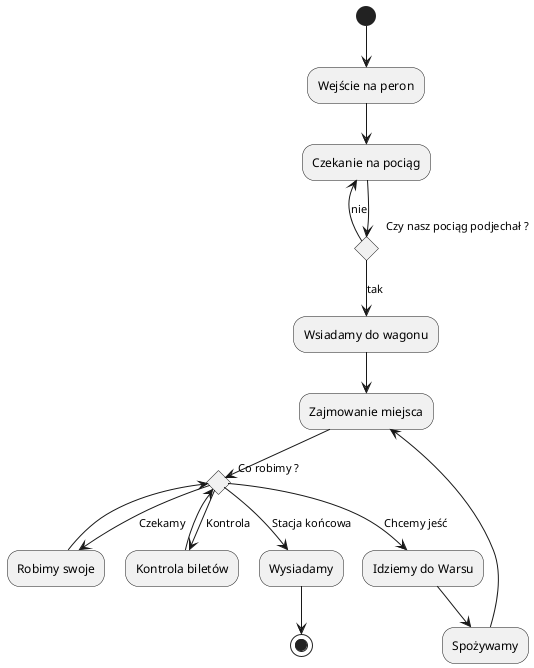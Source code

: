 @startuml

(*) --> "Wejście na peron"
--> "Czekanie na pociąg" as Czekanie
if "Czy nasz pociąg podjechał ?" then 
--> [tak] "Wsiadamy do wagonu" as Wsiadanie
else
-left-> [nie] Czekanie
endif
'Można (wpadało by) dodać pasażerów 
'z niepełnosprawnościami
Wsiadanie --> "Zajmowanie miejsca" as Siadamy
if "Co robimy ? " as Warunek then
--> [Czekamy] "Robimy swoje" as NicSieNiedzieje
--> Warunek
else 
--> [Kontrola] "Kontrola biletów"
' Dokładniejszy opis kontroli
--> Warunek
else 
--> [Chcemy jeść] "Idziemy do Warsu"  
--> "Spożywamy"
--> "Siadamy"
else 
--> [Stacja końcowa] "Wysiadamy" 
-->(*)
endif

@enduml